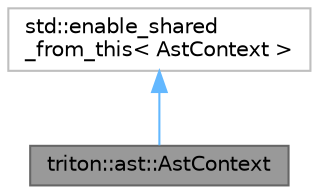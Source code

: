 digraph "triton::ast::AstContext"
{
 // LATEX_PDF_SIZE
  bgcolor="transparent";
  edge [fontname=Helvetica,fontsize=10,labelfontname=Helvetica,labelfontsize=10];
  node [fontname=Helvetica,fontsize=10,shape=box,height=0.2,width=0.4];
  Node1 [label="triton::ast::AstContext",height=0.2,width=0.4,color="gray40", fillcolor="grey60", style="filled", fontcolor="black",tooltip="AST Context - Used as AST builder."];
  Node2 -> Node1 [dir="back",color="steelblue1",style="solid"];
  Node2 [label="std::enable_shared\l_from_this\< AstContext \>",height=0.2,width=0.4,color="grey75", fillcolor="white", style="filled",tooltip=" "];
}
